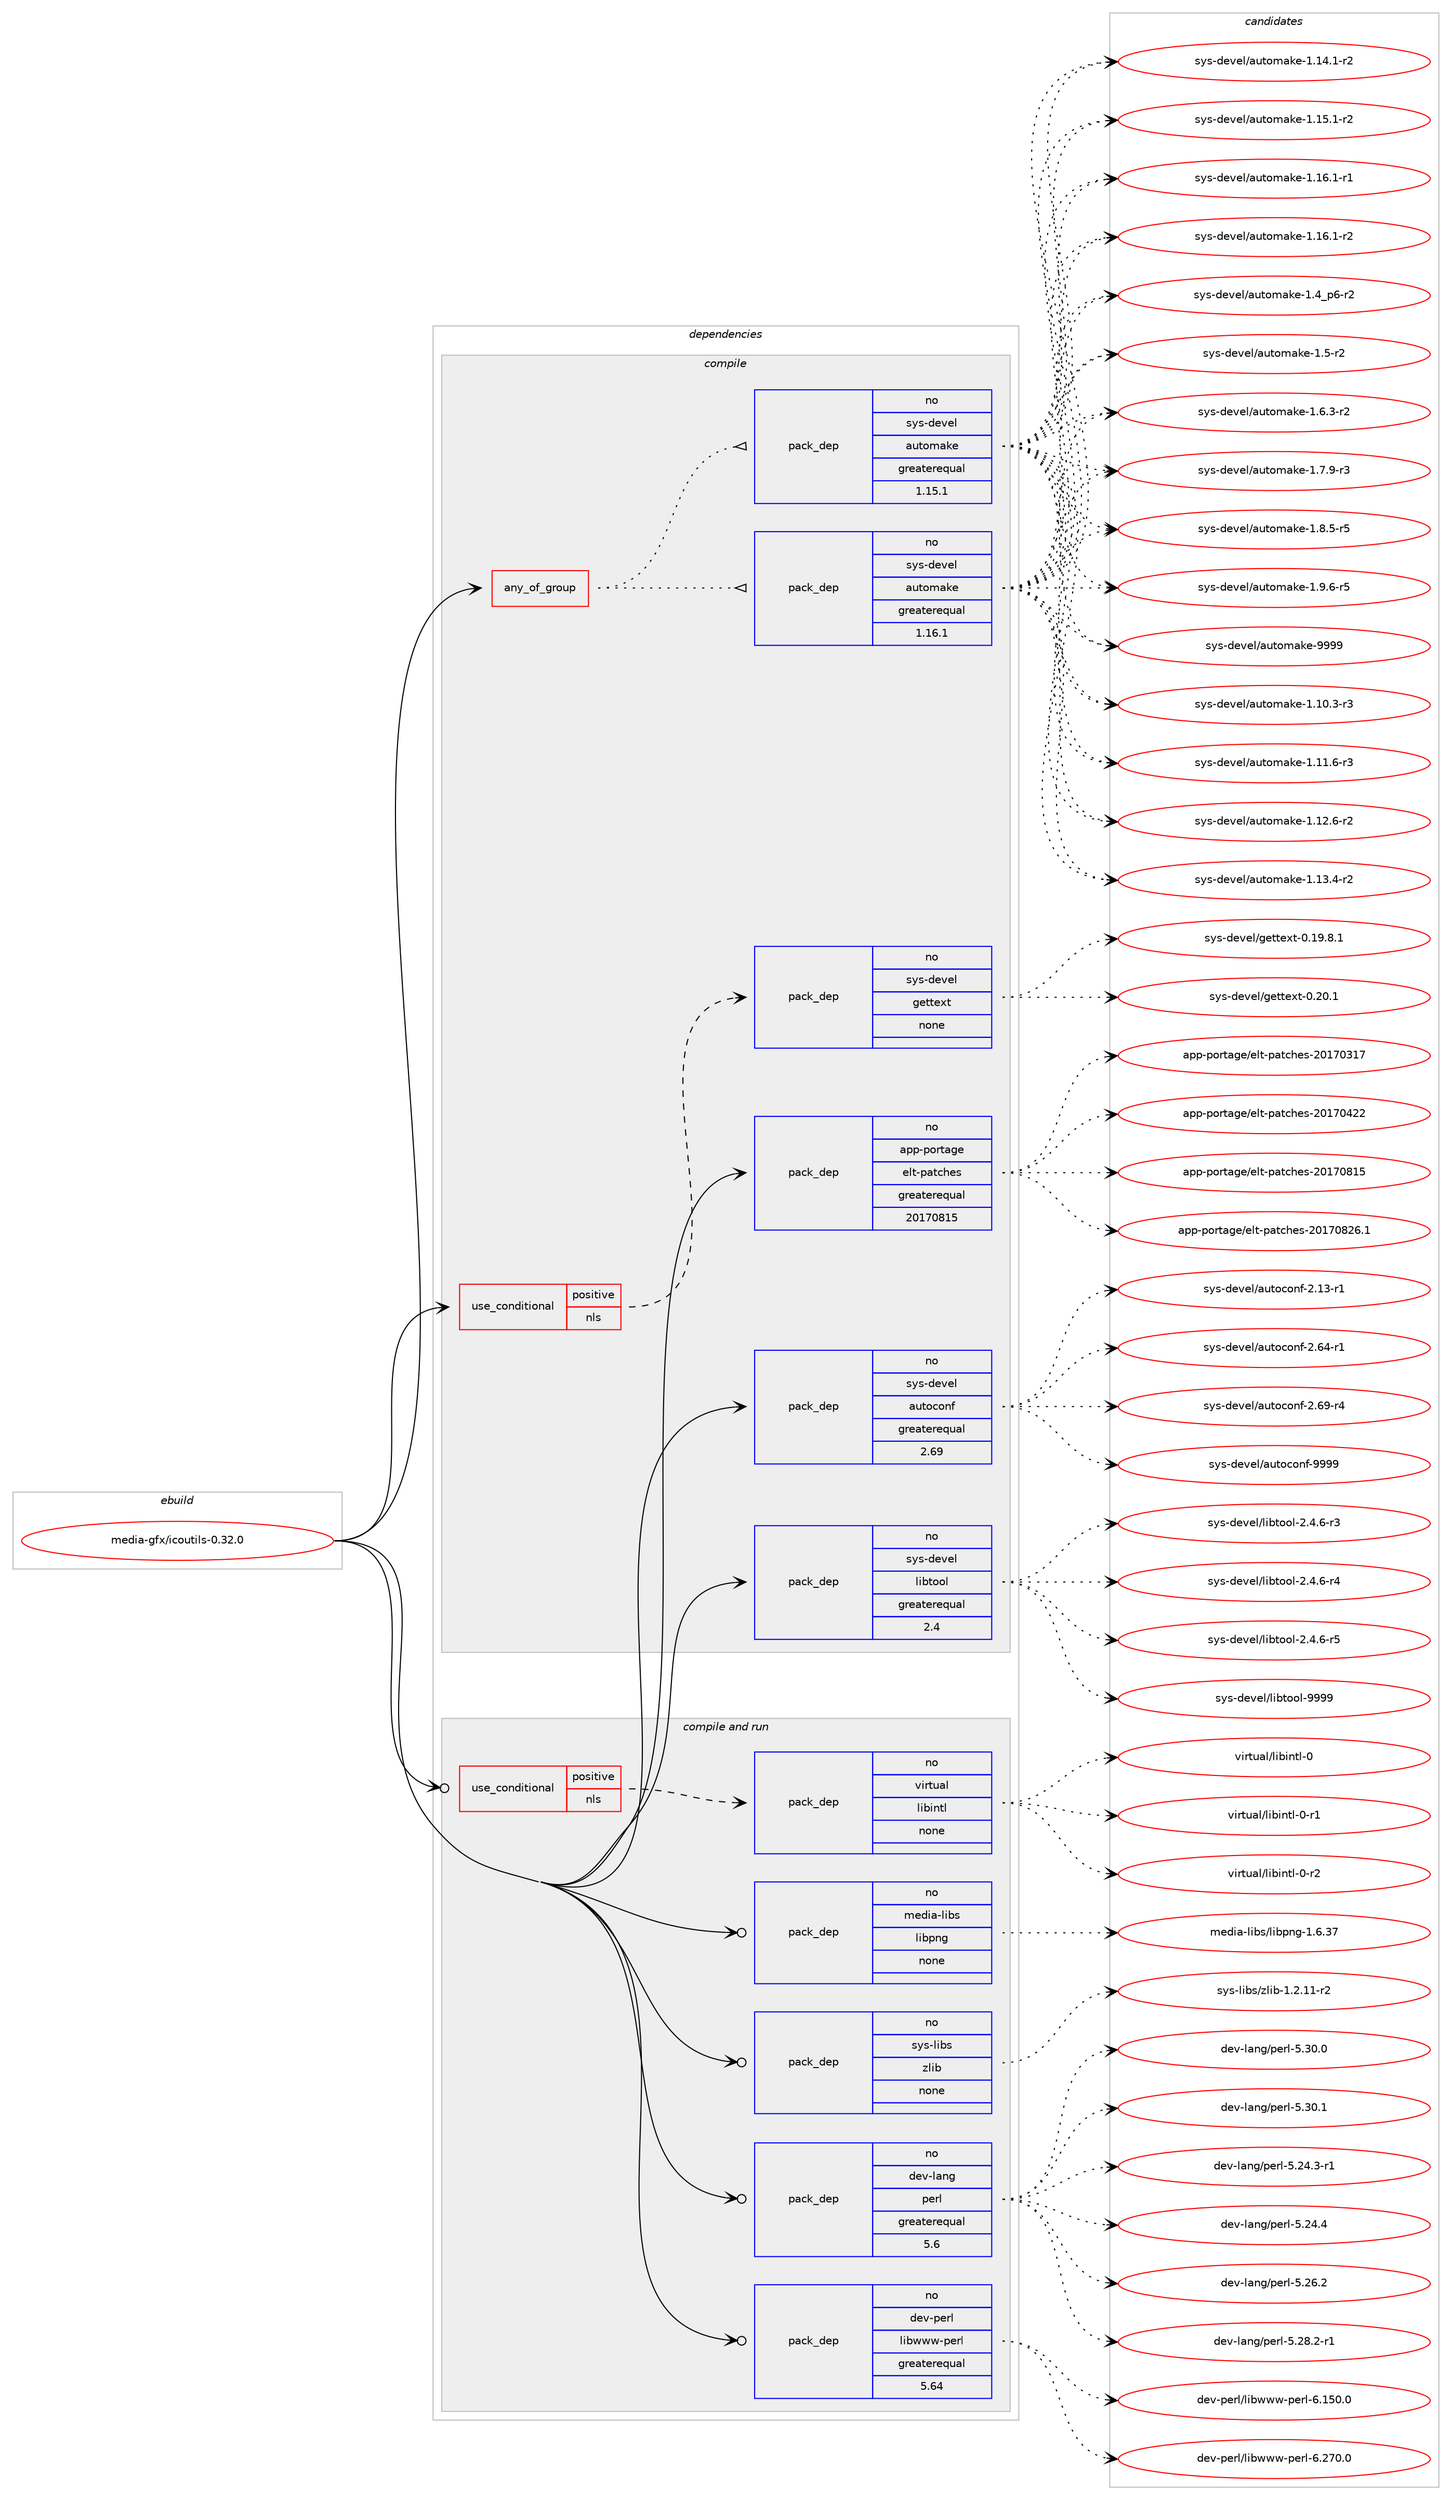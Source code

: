 digraph prolog {

# *************
# Graph options
# *************

newrank=true;
concentrate=true;
compound=true;
graph [rankdir=LR,fontname=Helvetica,fontsize=10,ranksep=1.5];#, ranksep=2.5, nodesep=0.2];
edge  [arrowhead=vee];
node  [fontname=Helvetica,fontsize=10];

# **********
# The ebuild
# **********

subgraph cluster_leftcol {
color=gray;
rank=same;
label=<<i>ebuild</i>>;
id [label="media-gfx/icoutils-0.32.0", color=red, width=4, href="../media-gfx/icoutils-0.32.0.svg"];
}

# ****************
# The dependencies
# ****************

subgraph cluster_midcol {
color=gray;
label=<<i>dependencies</i>>;
subgraph cluster_compile {
fillcolor="#eeeeee";
style=filled;
label=<<i>compile</i>>;
subgraph any13141 {
dependency781261 [label=<<TABLE BORDER="0" CELLBORDER="1" CELLSPACING="0" CELLPADDING="4"><TR><TD CELLPADDING="10">any_of_group</TD></TR></TABLE>>, shape=none, color=red];subgraph pack577576 {
dependency781262 [label=<<TABLE BORDER="0" CELLBORDER="1" CELLSPACING="0" CELLPADDING="4" WIDTH="220"><TR><TD ROWSPAN="6" CELLPADDING="30">pack_dep</TD></TR><TR><TD WIDTH="110">no</TD></TR><TR><TD>sys-devel</TD></TR><TR><TD>automake</TD></TR><TR><TD>greaterequal</TD></TR><TR><TD>1.16.1</TD></TR></TABLE>>, shape=none, color=blue];
}
dependency781261:e -> dependency781262:w [weight=20,style="dotted",arrowhead="oinv"];
subgraph pack577577 {
dependency781263 [label=<<TABLE BORDER="0" CELLBORDER="1" CELLSPACING="0" CELLPADDING="4" WIDTH="220"><TR><TD ROWSPAN="6" CELLPADDING="30">pack_dep</TD></TR><TR><TD WIDTH="110">no</TD></TR><TR><TD>sys-devel</TD></TR><TR><TD>automake</TD></TR><TR><TD>greaterequal</TD></TR><TR><TD>1.15.1</TD></TR></TABLE>>, shape=none, color=blue];
}
dependency781261:e -> dependency781263:w [weight=20,style="dotted",arrowhead="oinv"];
}
id:e -> dependency781261:w [weight=20,style="solid",arrowhead="vee"];
subgraph cond190123 {
dependency781264 [label=<<TABLE BORDER="0" CELLBORDER="1" CELLSPACING="0" CELLPADDING="4"><TR><TD ROWSPAN="3" CELLPADDING="10">use_conditional</TD></TR><TR><TD>positive</TD></TR><TR><TD>nls</TD></TR></TABLE>>, shape=none, color=red];
subgraph pack577578 {
dependency781265 [label=<<TABLE BORDER="0" CELLBORDER="1" CELLSPACING="0" CELLPADDING="4" WIDTH="220"><TR><TD ROWSPAN="6" CELLPADDING="30">pack_dep</TD></TR><TR><TD WIDTH="110">no</TD></TR><TR><TD>sys-devel</TD></TR><TR><TD>gettext</TD></TR><TR><TD>none</TD></TR><TR><TD></TD></TR></TABLE>>, shape=none, color=blue];
}
dependency781264:e -> dependency781265:w [weight=20,style="dashed",arrowhead="vee"];
}
id:e -> dependency781264:w [weight=20,style="solid",arrowhead="vee"];
subgraph pack577579 {
dependency781266 [label=<<TABLE BORDER="0" CELLBORDER="1" CELLSPACING="0" CELLPADDING="4" WIDTH="220"><TR><TD ROWSPAN="6" CELLPADDING="30">pack_dep</TD></TR><TR><TD WIDTH="110">no</TD></TR><TR><TD>app-portage</TD></TR><TR><TD>elt-patches</TD></TR><TR><TD>greaterequal</TD></TR><TR><TD>20170815</TD></TR></TABLE>>, shape=none, color=blue];
}
id:e -> dependency781266:w [weight=20,style="solid",arrowhead="vee"];
subgraph pack577580 {
dependency781267 [label=<<TABLE BORDER="0" CELLBORDER="1" CELLSPACING="0" CELLPADDING="4" WIDTH="220"><TR><TD ROWSPAN="6" CELLPADDING="30">pack_dep</TD></TR><TR><TD WIDTH="110">no</TD></TR><TR><TD>sys-devel</TD></TR><TR><TD>autoconf</TD></TR><TR><TD>greaterequal</TD></TR><TR><TD>2.69</TD></TR></TABLE>>, shape=none, color=blue];
}
id:e -> dependency781267:w [weight=20,style="solid",arrowhead="vee"];
subgraph pack577581 {
dependency781268 [label=<<TABLE BORDER="0" CELLBORDER="1" CELLSPACING="0" CELLPADDING="4" WIDTH="220"><TR><TD ROWSPAN="6" CELLPADDING="30">pack_dep</TD></TR><TR><TD WIDTH="110">no</TD></TR><TR><TD>sys-devel</TD></TR><TR><TD>libtool</TD></TR><TR><TD>greaterequal</TD></TR><TR><TD>2.4</TD></TR></TABLE>>, shape=none, color=blue];
}
id:e -> dependency781268:w [weight=20,style="solid",arrowhead="vee"];
}
subgraph cluster_compileandrun {
fillcolor="#eeeeee";
style=filled;
label=<<i>compile and run</i>>;
subgraph cond190124 {
dependency781269 [label=<<TABLE BORDER="0" CELLBORDER="1" CELLSPACING="0" CELLPADDING="4"><TR><TD ROWSPAN="3" CELLPADDING="10">use_conditional</TD></TR><TR><TD>positive</TD></TR><TR><TD>nls</TD></TR></TABLE>>, shape=none, color=red];
subgraph pack577582 {
dependency781270 [label=<<TABLE BORDER="0" CELLBORDER="1" CELLSPACING="0" CELLPADDING="4" WIDTH="220"><TR><TD ROWSPAN="6" CELLPADDING="30">pack_dep</TD></TR><TR><TD WIDTH="110">no</TD></TR><TR><TD>virtual</TD></TR><TR><TD>libintl</TD></TR><TR><TD>none</TD></TR><TR><TD></TD></TR></TABLE>>, shape=none, color=blue];
}
dependency781269:e -> dependency781270:w [weight=20,style="dashed",arrowhead="vee"];
}
id:e -> dependency781269:w [weight=20,style="solid",arrowhead="odotvee"];
subgraph pack577583 {
dependency781271 [label=<<TABLE BORDER="0" CELLBORDER="1" CELLSPACING="0" CELLPADDING="4" WIDTH="220"><TR><TD ROWSPAN="6" CELLPADDING="30">pack_dep</TD></TR><TR><TD WIDTH="110">no</TD></TR><TR><TD>dev-lang</TD></TR><TR><TD>perl</TD></TR><TR><TD>greaterequal</TD></TR><TR><TD>5.6</TD></TR></TABLE>>, shape=none, color=blue];
}
id:e -> dependency781271:w [weight=20,style="solid",arrowhead="odotvee"];
subgraph pack577584 {
dependency781272 [label=<<TABLE BORDER="0" CELLBORDER="1" CELLSPACING="0" CELLPADDING="4" WIDTH="220"><TR><TD ROWSPAN="6" CELLPADDING="30">pack_dep</TD></TR><TR><TD WIDTH="110">no</TD></TR><TR><TD>dev-perl</TD></TR><TR><TD>libwww-perl</TD></TR><TR><TD>greaterequal</TD></TR><TR><TD>5.64</TD></TR></TABLE>>, shape=none, color=blue];
}
id:e -> dependency781272:w [weight=20,style="solid",arrowhead="odotvee"];
subgraph pack577585 {
dependency781273 [label=<<TABLE BORDER="0" CELLBORDER="1" CELLSPACING="0" CELLPADDING="4" WIDTH="220"><TR><TD ROWSPAN="6" CELLPADDING="30">pack_dep</TD></TR><TR><TD WIDTH="110">no</TD></TR><TR><TD>media-libs</TD></TR><TR><TD>libpng</TD></TR><TR><TD>none</TD></TR><TR><TD></TD></TR></TABLE>>, shape=none, color=blue];
}
id:e -> dependency781273:w [weight=20,style="solid",arrowhead="odotvee"];
subgraph pack577586 {
dependency781274 [label=<<TABLE BORDER="0" CELLBORDER="1" CELLSPACING="0" CELLPADDING="4" WIDTH="220"><TR><TD ROWSPAN="6" CELLPADDING="30">pack_dep</TD></TR><TR><TD WIDTH="110">no</TD></TR><TR><TD>sys-libs</TD></TR><TR><TD>zlib</TD></TR><TR><TD>none</TD></TR><TR><TD></TD></TR></TABLE>>, shape=none, color=blue];
}
id:e -> dependency781274:w [weight=20,style="solid",arrowhead="odotvee"];
}
subgraph cluster_run {
fillcolor="#eeeeee";
style=filled;
label=<<i>run</i>>;
}
}

# **************
# The candidates
# **************

subgraph cluster_choices {
rank=same;
color=gray;
label=<<i>candidates</i>>;

subgraph choice577576 {
color=black;
nodesep=1;
choice11512111545100101118101108479711711611110997107101454946494846514511451 [label="sys-devel/automake-1.10.3-r3", color=red, width=4,href="../sys-devel/automake-1.10.3-r3.svg"];
choice11512111545100101118101108479711711611110997107101454946494946544511451 [label="sys-devel/automake-1.11.6-r3", color=red, width=4,href="../sys-devel/automake-1.11.6-r3.svg"];
choice11512111545100101118101108479711711611110997107101454946495046544511450 [label="sys-devel/automake-1.12.6-r2", color=red, width=4,href="../sys-devel/automake-1.12.6-r2.svg"];
choice11512111545100101118101108479711711611110997107101454946495146524511450 [label="sys-devel/automake-1.13.4-r2", color=red, width=4,href="../sys-devel/automake-1.13.4-r2.svg"];
choice11512111545100101118101108479711711611110997107101454946495246494511450 [label="sys-devel/automake-1.14.1-r2", color=red, width=4,href="../sys-devel/automake-1.14.1-r2.svg"];
choice11512111545100101118101108479711711611110997107101454946495346494511450 [label="sys-devel/automake-1.15.1-r2", color=red, width=4,href="../sys-devel/automake-1.15.1-r2.svg"];
choice11512111545100101118101108479711711611110997107101454946495446494511449 [label="sys-devel/automake-1.16.1-r1", color=red, width=4,href="../sys-devel/automake-1.16.1-r1.svg"];
choice11512111545100101118101108479711711611110997107101454946495446494511450 [label="sys-devel/automake-1.16.1-r2", color=red, width=4,href="../sys-devel/automake-1.16.1-r2.svg"];
choice115121115451001011181011084797117116111109971071014549465295112544511450 [label="sys-devel/automake-1.4_p6-r2", color=red, width=4,href="../sys-devel/automake-1.4_p6-r2.svg"];
choice11512111545100101118101108479711711611110997107101454946534511450 [label="sys-devel/automake-1.5-r2", color=red, width=4,href="../sys-devel/automake-1.5-r2.svg"];
choice115121115451001011181011084797117116111109971071014549465446514511450 [label="sys-devel/automake-1.6.3-r2", color=red, width=4,href="../sys-devel/automake-1.6.3-r2.svg"];
choice115121115451001011181011084797117116111109971071014549465546574511451 [label="sys-devel/automake-1.7.9-r3", color=red, width=4,href="../sys-devel/automake-1.7.9-r3.svg"];
choice115121115451001011181011084797117116111109971071014549465646534511453 [label="sys-devel/automake-1.8.5-r5", color=red, width=4,href="../sys-devel/automake-1.8.5-r5.svg"];
choice115121115451001011181011084797117116111109971071014549465746544511453 [label="sys-devel/automake-1.9.6-r5", color=red, width=4,href="../sys-devel/automake-1.9.6-r5.svg"];
choice115121115451001011181011084797117116111109971071014557575757 [label="sys-devel/automake-9999", color=red, width=4,href="../sys-devel/automake-9999.svg"];
dependency781262:e -> choice11512111545100101118101108479711711611110997107101454946494846514511451:w [style=dotted,weight="100"];
dependency781262:e -> choice11512111545100101118101108479711711611110997107101454946494946544511451:w [style=dotted,weight="100"];
dependency781262:e -> choice11512111545100101118101108479711711611110997107101454946495046544511450:w [style=dotted,weight="100"];
dependency781262:e -> choice11512111545100101118101108479711711611110997107101454946495146524511450:w [style=dotted,weight="100"];
dependency781262:e -> choice11512111545100101118101108479711711611110997107101454946495246494511450:w [style=dotted,weight="100"];
dependency781262:e -> choice11512111545100101118101108479711711611110997107101454946495346494511450:w [style=dotted,weight="100"];
dependency781262:e -> choice11512111545100101118101108479711711611110997107101454946495446494511449:w [style=dotted,weight="100"];
dependency781262:e -> choice11512111545100101118101108479711711611110997107101454946495446494511450:w [style=dotted,weight="100"];
dependency781262:e -> choice115121115451001011181011084797117116111109971071014549465295112544511450:w [style=dotted,weight="100"];
dependency781262:e -> choice11512111545100101118101108479711711611110997107101454946534511450:w [style=dotted,weight="100"];
dependency781262:e -> choice115121115451001011181011084797117116111109971071014549465446514511450:w [style=dotted,weight="100"];
dependency781262:e -> choice115121115451001011181011084797117116111109971071014549465546574511451:w [style=dotted,weight="100"];
dependency781262:e -> choice115121115451001011181011084797117116111109971071014549465646534511453:w [style=dotted,weight="100"];
dependency781262:e -> choice115121115451001011181011084797117116111109971071014549465746544511453:w [style=dotted,weight="100"];
dependency781262:e -> choice115121115451001011181011084797117116111109971071014557575757:w [style=dotted,weight="100"];
}
subgraph choice577577 {
color=black;
nodesep=1;
choice11512111545100101118101108479711711611110997107101454946494846514511451 [label="sys-devel/automake-1.10.3-r3", color=red, width=4,href="../sys-devel/automake-1.10.3-r3.svg"];
choice11512111545100101118101108479711711611110997107101454946494946544511451 [label="sys-devel/automake-1.11.6-r3", color=red, width=4,href="../sys-devel/automake-1.11.6-r3.svg"];
choice11512111545100101118101108479711711611110997107101454946495046544511450 [label="sys-devel/automake-1.12.6-r2", color=red, width=4,href="../sys-devel/automake-1.12.6-r2.svg"];
choice11512111545100101118101108479711711611110997107101454946495146524511450 [label="sys-devel/automake-1.13.4-r2", color=red, width=4,href="../sys-devel/automake-1.13.4-r2.svg"];
choice11512111545100101118101108479711711611110997107101454946495246494511450 [label="sys-devel/automake-1.14.1-r2", color=red, width=4,href="../sys-devel/automake-1.14.1-r2.svg"];
choice11512111545100101118101108479711711611110997107101454946495346494511450 [label="sys-devel/automake-1.15.1-r2", color=red, width=4,href="../sys-devel/automake-1.15.1-r2.svg"];
choice11512111545100101118101108479711711611110997107101454946495446494511449 [label="sys-devel/automake-1.16.1-r1", color=red, width=4,href="../sys-devel/automake-1.16.1-r1.svg"];
choice11512111545100101118101108479711711611110997107101454946495446494511450 [label="sys-devel/automake-1.16.1-r2", color=red, width=4,href="../sys-devel/automake-1.16.1-r2.svg"];
choice115121115451001011181011084797117116111109971071014549465295112544511450 [label="sys-devel/automake-1.4_p6-r2", color=red, width=4,href="../sys-devel/automake-1.4_p6-r2.svg"];
choice11512111545100101118101108479711711611110997107101454946534511450 [label="sys-devel/automake-1.5-r2", color=red, width=4,href="../sys-devel/automake-1.5-r2.svg"];
choice115121115451001011181011084797117116111109971071014549465446514511450 [label="sys-devel/automake-1.6.3-r2", color=red, width=4,href="../sys-devel/automake-1.6.3-r2.svg"];
choice115121115451001011181011084797117116111109971071014549465546574511451 [label="sys-devel/automake-1.7.9-r3", color=red, width=4,href="../sys-devel/automake-1.7.9-r3.svg"];
choice115121115451001011181011084797117116111109971071014549465646534511453 [label="sys-devel/automake-1.8.5-r5", color=red, width=4,href="../sys-devel/automake-1.8.5-r5.svg"];
choice115121115451001011181011084797117116111109971071014549465746544511453 [label="sys-devel/automake-1.9.6-r5", color=red, width=4,href="../sys-devel/automake-1.9.6-r5.svg"];
choice115121115451001011181011084797117116111109971071014557575757 [label="sys-devel/automake-9999", color=red, width=4,href="../sys-devel/automake-9999.svg"];
dependency781263:e -> choice11512111545100101118101108479711711611110997107101454946494846514511451:w [style=dotted,weight="100"];
dependency781263:e -> choice11512111545100101118101108479711711611110997107101454946494946544511451:w [style=dotted,weight="100"];
dependency781263:e -> choice11512111545100101118101108479711711611110997107101454946495046544511450:w [style=dotted,weight="100"];
dependency781263:e -> choice11512111545100101118101108479711711611110997107101454946495146524511450:w [style=dotted,weight="100"];
dependency781263:e -> choice11512111545100101118101108479711711611110997107101454946495246494511450:w [style=dotted,weight="100"];
dependency781263:e -> choice11512111545100101118101108479711711611110997107101454946495346494511450:w [style=dotted,weight="100"];
dependency781263:e -> choice11512111545100101118101108479711711611110997107101454946495446494511449:w [style=dotted,weight="100"];
dependency781263:e -> choice11512111545100101118101108479711711611110997107101454946495446494511450:w [style=dotted,weight="100"];
dependency781263:e -> choice115121115451001011181011084797117116111109971071014549465295112544511450:w [style=dotted,weight="100"];
dependency781263:e -> choice11512111545100101118101108479711711611110997107101454946534511450:w [style=dotted,weight="100"];
dependency781263:e -> choice115121115451001011181011084797117116111109971071014549465446514511450:w [style=dotted,weight="100"];
dependency781263:e -> choice115121115451001011181011084797117116111109971071014549465546574511451:w [style=dotted,weight="100"];
dependency781263:e -> choice115121115451001011181011084797117116111109971071014549465646534511453:w [style=dotted,weight="100"];
dependency781263:e -> choice115121115451001011181011084797117116111109971071014549465746544511453:w [style=dotted,weight="100"];
dependency781263:e -> choice115121115451001011181011084797117116111109971071014557575757:w [style=dotted,weight="100"];
}
subgraph choice577578 {
color=black;
nodesep=1;
choice1151211154510010111810110847103101116116101120116454846495746564649 [label="sys-devel/gettext-0.19.8.1", color=red, width=4,href="../sys-devel/gettext-0.19.8.1.svg"];
choice115121115451001011181011084710310111611610112011645484650484649 [label="sys-devel/gettext-0.20.1", color=red, width=4,href="../sys-devel/gettext-0.20.1.svg"];
dependency781265:e -> choice1151211154510010111810110847103101116116101120116454846495746564649:w [style=dotted,weight="100"];
dependency781265:e -> choice115121115451001011181011084710310111611610112011645484650484649:w [style=dotted,weight="100"];
}
subgraph choice577579 {
color=black;
nodesep=1;
choice97112112451121111141169710310147101108116451129711699104101115455048495548514955 [label="app-portage/elt-patches-20170317", color=red, width=4,href="../app-portage/elt-patches-20170317.svg"];
choice97112112451121111141169710310147101108116451129711699104101115455048495548525050 [label="app-portage/elt-patches-20170422", color=red, width=4,href="../app-portage/elt-patches-20170422.svg"];
choice97112112451121111141169710310147101108116451129711699104101115455048495548564953 [label="app-portage/elt-patches-20170815", color=red, width=4,href="../app-portage/elt-patches-20170815.svg"];
choice971121124511211111411697103101471011081164511297116991041011154550484955485650544649 [label="app-portage/elt-patches-20170826.1", color=red, width=4,href="../app-portage/elt-patches-20170826.1.svg"];
dependency781266:e -> choice97112112451121111141169710310147101108116451129711699104101115455048495548514955:w [style=dotted,weight="100"];
dependency781266:e -> choice97112112451121111141169710310147101108116451129711699104101115455048495548525050:w [style=dotted,weight="100"];
dependency781266:e -> choice97112112451121111141169710310147101108116451129711699104101115455048495548564953:w [style=dotted,weight="100"];
dependency781266:e -> choice971121124511211111411697103101471011081164511297116991041011154550484955485650544649:w [style=dotted,weight="100"];
}
subgraph choice577580 {
color=black;
nodesep=1;
choice1151211154510010111810110847971171161119911111010245504649514511449 [label="sys-devel/autoconf-2.13-r1", color=red, width=4,href="../sys-devel/autoconf-2.13-r1.svg"];
choice1151211154510010111810110847971171161119911111010245504654524511449 [label="sys-devel/autoconf-2.64-r1", color=red, width=4,href="../sys-devel/autoconf-2.64-r1.svg"];
choice1151211154510010111810110847971171161119911111010245504654574511452 [label="sys-devel/autoconf-2.69-r4", color=red, width=4,href="../sys-devel/autoconf-2.69-r4.svg"];
choice115121115451001011181011084797117116111991111101024557575757 [label="sys-devel/autoconf-9999", color=red, width=4,href="../sys-devel/autoconf-9999.svg"];
dependency781267:e -> choice1151211154510010111810110847971171161119911111010245504649514511449:w [style=dotted,weight="100"];
dependency781267:e -> choice1151211154510010111810110847971171161119911111010245504654524511449:w [style=dotted,weight="100"];
dependency781267:e -> choice1151211154510010111810110847971171161119911111010245504654574511452:w [style=dotted,weight="100"];
dependency781267:e -> choice115121115451001011181011084797117116111991111101024557575757:w [style=dotted,weight="100"];
}
subgraph choice577581 {
color=black;
nodesep=1;
choice1151211154510010111810110847108105981161111111084550465246544511451 [label="sys-devel/libtool-2.4.6-r3", color=red, width=4,href="../sys-devel/libtool-2.4.6-r3.svg"];
choice1151211154510010111810110847108105981161111111084550465246544511452 [label="sys-devel/libtool-2.4.6-r4", color=red, width=4,href="../sys-devel/libtool-2.4.6-r4.svg"];
choice1151211154510010111810110847108105981161111111084550465246544511453 [label="sys-devel/libtool-2.4.6-r5", color=red, width=4,href="../sys-devel/libtool-2.4.6-r5.svg"];
choice1151211154510010111810110847108105981161111111084557575757 [label="sys-devel/libtool-9999", color=red, width=4,href="../sys-devel/libtool-9999.svg"];
dependency781268:e -> choice1151211154510010111810110847108105981161111111084550465246544511451:w [style=dotted,weight="100"];
dependency781268:e -> choice1151211154510010111810110847108105981161111111084550465246544511452:w [style=dotted,weight="100"];
dependency781268:e -> choice1151211154510010111810110847108105981161111111084550465246544511453:w [style=dotted,weight="100"];
dependency781268:e -> choice1151211154510010111810110847108105981161111111084557575757:w [style=dotted,weight="100"];
}
subgraph choice577582 {
color=black;
nodesep=1;
choice1181051141161179710847108105981051101161084548 [label="virtual/libintl-0", color=red, width=4,href="../virtual/libintl-0.svg"];
choice11810511411611797108471081059810511011610845484511449 [label="virtual/libintl-0-r1", color=red, width=4,href="../virtual/libintl-0-r1.svg"];
choice11810511411611797108471081059810511011610845484511450 [label="virtual/libintl-0-r2", color=red, width=4,href="../virtual/libintl-0-r2.svg"];
dependency781270:e -> choice1181051141161179710847108105981051101161084548:w [style=dotted,weight="100"];
dependency781270:e -> choice11810511411611797108471081059810511011610845484511449:w [style=dotted,weight="100"];
dependency781270:e -> choice11810511411611797108471081059810511011610845484511450:w [style=dotted,weight="100"];
}
subgraph choice577583 {
color=black;
nodesep=1;
choice100101118451089711010347112101114108455346505246514511449 [label="dev-lang/perl-5.24.3-r1", color=red, width=4,href="../dev-lang/perl-5.24.3-r1.svg"];
choice10010111845108971101034711210111410845534650524652 [label="dev-lang/perl-5.24.4", color=red, width=4,href="../dev-lang/perl-5.24.4.svg"];
choice10010111845108971101034711210111410845534650544650 [label="dev-lang/perl-5.26.2", color=red, width=4,href="../dev-lang/perl-5.26.2.svg"];
choice100101118451089711010347112101114108455346505646504511449 [label="dev-lang/perl-5.28.2-r1", color=red, width=4,href="../dev-lang/perl-5.28.2-r1.svg"];
choice10010111845108971101034711210111410845534651484648 [label="dev-lang/perl-5.30.0", color=red, width=4,href="../dev-lang/perl-5.30.0.svg"];
choice10010111845108971101034711210111410845534651484649 [label="dev-lang/perl-5.30.1", color=red, width=4,href="../dev-lang/perl-5.30.1.svg"];
dependency781271:e -> choice100101118451089711010347112101114108455346505246514511449:w [style=dotted,weight="100"];
dependency781271:e -> choice10010111845108971101034711210111410845534650524652:w [style=dotted,weight="100"];
dependency781271:e -> choice10010111845108971101034711210111410845534650544650:w [style=dotted,weight="100"];
dependency781271:e -> choice100101118451089711010347112101114108455346505646504511449:w [style=dotted,weight="100"];
dependency781271:e -> choice10010111845108971101034711210111410845534651484648:w [style=dotted,weight="100"];
dependency781271:e -> choice10010111845108971101034711210111410845534651484649:w [style=dotted,weight="100"];
}
subgraph choice577584 {
color=black;
nodesep=1;
choice100101118451121011141084710810598119119119451121011141084554464953484648 [label="dev-perl/libwww-perl-6.150.0", color=red, width=4,href="../dev-perl/libwww-perl-6.150.0.svg"];
choice100101118451121011141084710810598119119119451121011141084554465055484648 [label="dev-perl/libwww-perl-6.270.0", color=red, width=4,href="../dev-perl/libwww-perl-6.270.0.svg"];
dependency781272:e -> choice100101118451121011141084710810598119119119451121011141084554464953484648:w [style=dotted,weight="100"];
dependency781272:e -> choice100101118451121011141084710810598119119119451121011141084554465055484648:w [style=dotted,weight="100"];
}
subgraph choice577585 {
color=black;
nodesep=1;
choice109101100105974510810598115471081059811211010345494654465155 [label="media-libs/libpng-1.6.37", color=red, width=4,href="../media-libs/libpng-1.6.37.svg"];
dependency781273:e -> choice109101100105974510810598115471081059811211010345494654465155:w [style=dotted,weight="100"];
}
subgraph choice577586 {
color=black;
nodesep=1;
choice11512111545108105981154712210810598454946504649494511450 [label="sys-libs/zlib-1.2.11-r2", color=red, width=4,href="../sys-libs/zlib-1.2.11-r2.svg"];
dependency781274:e -> choice11512111545108105981154712210810598454946504649494511450:w [style=dotted,weight="100"];
}
}

}
